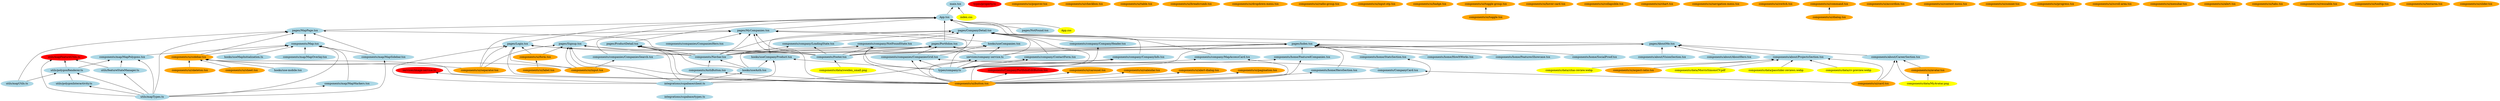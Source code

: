 strict digraph {
"utils/mapFeatureUtils.ts" [color=red, style=filled];
"utils/polygonInteractivity.ts" [color=lightblue, style=filled];
"utils/mapTypes.ts" [color=lightblue, style=filled];
"utils/polygonRenderer.ts" [color=lightblue, style=filled];
"utils/mapUtils.ts" [color=lightblue, style=filled];
"utils/featureStateManager.ts" [color=lightblue, style=filled];
"types/company.ts" [color=lightblue, style=filled];
"types/property.ts" [color=red, style=filled];
"services/image-service.ts" [color=red, style=filled];
"services/company-service.ts" [color=lightblue, style=filled];
"hooks/useMapInitialization.ts" [color=lightblue, style=filled];
"integrations/supabase/types.ts" [color=lightblue, style=filled];
"integrations/supabase/client.ts" [color=lightblue, style=filled];
"App.tsx" [color=lightblue, style=filled];
"main.tsx" [color=lightblue, style=filled];
"pages/CompanyDetail.tsx" [color=lightblue, style=filled];
"pages/AboutMe.tsx" [color=lightblue, style=filled];
"pages/Signup.tsx" [color=lightblue, style=filled];
"pages/ProductDetail.tsx" [color=lightblue, style=filled];
"pages/MyCompanies.tsx" [color=lightblue, style=filled];
"pages/Index.tsx" [color=lightblue, style=filled];
"pages/Portfolios.tsx" [color=lightblue, style=filled];
"pages/MapPage.tsx" [color=lightblue, style=filled];
"pages/Login.tsx" [color=lightblue, style=filled];
"pages/NotFound.tsx" [color=lightblue, style=filled];
"hooks/useAuth.tsx" [color=lightblue, style=filled];
"hooks/useCompanies.tsx" [color=lightblue, style=filled];
"hooks/use-mobile.tsx" [color=lightblue, style=filled];
"hooks/useCompanyProduct.tsx" [color=lightblue, style=filled];
"components/CompanyPortfolioEditButton.tsx" [color=red, style=filled];
"components/AuthButton.tsx" [color=lightblue, style=filled];
"components/Map.tsx" [color=lightblue, style=filled];
"components/Navbar.tsx" [color=lightblue, style=filled];
"components/Footer.tsx" [color=lightblue, style=filled];
"components/CompanyCard.tsx" [color=lightblue, style=filled];
"components/company/CompanyHeader.tsx" [color=lightblue, style=filled];
"components/company/MapAccessCard.tsx" [color=lightblue, style=filled];
"components/company/ContactForm.tsx" [color=lightblue, style=filled];
"components/company/NotFoundState.tsx" [color=lightblue, style=filled];
"components/company/CompanyInfo.tsx" [color=lightblue, style=filled];
"components/company/LoadingState.tsx" [color=lightblue, style=filled];
"components/home/FeaturedCompanies.tsx" [color=lightblue, style=filled];
"components/home/HowItWorks.tsx" [color=lightblue, style=filled];
"components/home/FeaturesShowcase.tsx" [color=lightblue, style=filled];
"components/home/HeroSection.tsx" [color=lightblue, style=filled];
"components/home/StatsSection.tsx" [color=lightblue, style=filled];
"components/home/SocialProof.tsx" [color=lightblue, style=filled];
"components/about/CareerSection.tsx" [color=lightblue, style=filled];
"components/about/ProjectsSection.tsx" [color=lightblue, style=filled];
"components/about/VisionSection.tsx" [color=lightblue, style=filled];
"components/about/AboutHero.tsx" [color=lightblue, style=filled];
"components/companies/CompaniesSearch.tsx" [color=lightblue, style=filled];
"components/companies/CompaniesHero.tsx" [color=lightblue, style=filled];
"components/companies/CompaniesGrid.tsx" [color=lightblue, style=filled];
"components/map/MapPolygons.tsx" [color=lightblue, style=filled];
"components/map/MapOverlay.tsx" [color=lightblue, style=filled];
"components/map/MapSidebar.tsx" [color=lightblue, style=filled];
"components/map/MapMarkers.tsx" [color=lightblue, style=filled];
"components/ui/popover.tsx" [color=orange, style=filled];
"components/ui/input.tsx" [color=orange, style=filled];
"components/ui/checkbox.tsx" [color=orange, style=filled];
"components/ui/table.tsx" [color=orange, style=filled];
"components/ui/breadcrumb.tsx" [color=orange, style=filled];
"components/ui/dropdown-menu.tsx" [color=orange, style=filled];
"components/ui/radio-group.tsx" [color=orange, style=filled];
"components/ui/form.tsx" [color=orange, style=filled];
"components/ui/input-otp.tsx" [color=orange, style=filled];
"components/ui/card.tsx" [color=orange, style=filled];
"components/ui/badge.tsx" [color=orange, style=filled];
"components/ui/skeleton.tsx" [color=orange, style=filled];
"components/ui/aspect-ratio.tsx" [color=orange, style=filled];
"components/ui/toggle-group.tsx" [color=orange, style=filled];
"components/ui/hover-card.tsx" [color=orange, style=filled];
"components/ui/collapsible.tsx" [color=orange, style=filled];
"components/ui/chart.tsx" [color=orange, style=filled];
"components/ui/sheet.tsx" [color=orange, style=filled];
"components/ui/navigation-menu.tsx" [color=orange, style=filled];
"components/ui/sidebar.tsx" [color=orange, style=filled];
"components/ui/switch.tsx" [color=orange, style=filled];
"components/ui/command.tsx" [color=orange, style=filled];
"components/ui/accordion.tsx" [color=orange, style=filled];
"components/ui/context-menu.tsx" [color=orange, style=filled];
"components/ui/avatar.tsx" [color=orange, style=filled];
"components/ui/sonner.tsx" [color=orange, style=filled];
"components/ui/progress.tsx" [color=orange, style=filled];
"components/ui/carousel.tsx" [color=orange, style=filled];
"components/ui/calendar.tsx" [color=orange, style=filled];
"components/ui/scroll-area.tsx" [color=orange, style=filled];
"components/ui/menubar.tsx" [color=orange, style=filled];
"components/ui/alert-dialog.tsx" [color=orange, style=filled];
"components/ui/alert.tsx" [color=orange, style=filled];
"components/ui/tabs.tsx" [color=orange, style=filled];
"components/ui/label.tsx" [color=orange, style=filled];
"components/ui/button.tsx" [color=orange, style=filled];
"components/ui/toggle.tsx" [color=orange, style=filled];
"components/ui/resizable.tsx" [color=orange, style=filled];
"components/ui/separator.tsx" [color=orange, style=filled];
"components/ui/tooltip.tsx" [color=orange, style=filled];
"components/ui/textarea.tsx" [color=orange, style=filled];
"components/ui/dialog.tsx" [color=orange, style=filled];
"components/ui/slider.tsx" [color=orange, style=filled];
"components/ui/pagination.tsx" [color=orange, style=filled];
"index.css" [color=yellow, style=filled];
"App.css" [color=yellow, style=filled];
"components/data/MyAvatar.png" [color=yellow, style=filled];
"components/data/MorrisSimonsCV.pdf" [color=yellow, style=filled];
"components/data/passtider-reviews.webp" [color=yellow, style=filled];
"components/data/sweden_small.png" [color=yellow, style=filled];
"components/data/cv-preview.webp" [color=yellow, style=filled];
"components/data/citas-review.webp" [color=yellow, style=filled];
"utils/mapFeatureUtils.ts" -> "utils/mapTypes.ts" [dir=back];
"utils/mapFeatureUtils.ts" -> "utils/polygonRenderer.ts" [dir=back];
"utils/mapFeatureUtils.ts" -> "utils/featureStateManager.ts" [dir=back];
"utils/polygonInteractivity.ts" -> "utils/mapTypes.ts" [dir=back];
"utils/polygonRenderer.ts" -> "utils/mapTypes.ts" [dir=back];
"utils/polygonRenderer.ts" -> "utils/mapUtils.ts" [dir=back];
"utils/polygonRenderer.ts" -> "utils/polygonInteractivity.ts" [dir=back];
"utils/featureStateManager.ts" -> "utils/mapTypes.ts" [dir=back];
"services/image-service.ts" -> "integrations/supabase/client.ts" [dir=back];
"services/company-service.ts" -> "integrations/supabase/client.ts" [dir=back];
"services/company-service.ts" -> "types/company.ts" [dir=back];
"integrations/supabase/client.ts" -> "integrations/supabase/types.ts" [dir=back];
"App.tsx" -> "pages/Index.tsx" [dir=back];
"App.tsx" -> "pages/MyCompanies.tsx" [dir=back];
"App.tsx" -> "pages/CompanyDetail.tsx" [dir=back];
"App.tsx" -> "pages/ProductDetail.tsx" [dir=back];
"App.tsx" -> "pages/Portfolios.tsx" [dir=back];
"App.tsx" -> "pages/MapPage.tsx" [dir=back];
"App.tsx" -> "pages/AboutMe.tsx" [dir=back];
"App.tsx" -> "pages/NotFound.tsx" [dir=back];
"App.tsx" -> "pages/Login.tsx" [dir=back];
"App.tsx" -> "pages/Signup.tsx" [dir=back];
"App.tsx" -> "App.css" [dir=back];
"main.tsx" -> "App.tsx" [dir=back];
"main.tsx" -> "index.css" [dir=back];
"pages/CompanyDetail.tsx" -> "components/Navbar.tsx" [dir=back];
"pages/CompanyDetail.tsx" -> "components/Footer.tsx" [dir=back];
"pages/CompanyDetail.tsx" -> "services/company-service.ts" [dir=back];
"pages/CompanyDetail.tsx" -> "components/company/CompanyHeader.tsx" [dir=back];
"pages/CompanyDetail.tsx" -> "components/company/CompanyInfo.tsx" [dir=back];
"pages/CompanyDetail.tsx" -> "components/company/MapAccessCard.tsx" [dir=back];
"pages/CompanyDetail.tsx" -> "components/company/ContactForm.tsx" [dir=back];
"pages/CompanyDetail.tsx" -> "components/company/LoadingState.tsx" [dir=back];
"pages/CompanyDetail.tsx" -> "components/company/NotFoundState.tsx" [dir=back];
"pages/CompanyDetail.tsx" -> "hooks/useCompanyProduct.tsx" [dir=back];
"pages/CompanyDetail.tsx" -> "types/company.ts" [dir=back];
"pages/AboutMe.tsx" -> "components/Navbar.tsx" [dir=back];
"pages/AboutMe.tsx" -> "components/Footer.tsx" [dir=back];
"pages/AboutMe.tsx" -> "components/about/AboutHero.tsx" [dir=back];
"pages/AboutMe.tsx" -> "components/about/ProjectsSection.tsx" [dir=back];
"pages/AboutMe.tsx" -> "components/about/VisionSection.tsx" [dir=back];
"pages/AboutMe.tsx" -> "components/about/CareerSection.tsx" [dir=back];
"pages/Signup.tsx" -> "components/ui/button.tsx" [dir=back];
"pages/Signup.tsx" -> "components/ui/input.tsx" [dir=back];
"pages/Signup.tsx" -> "components/ui/form.tsx" [dir=back];
"pages/Signup.tsx" -> "integrations/supabase/client.ts" [dir=back];
"pages/Signup.tsx" -> "components/Navbar.tsx" [dir=back];
"pages/Signup.tsx" -> "components/Footer.tsx" [dir=back];
"pages/Signup.tsx" -> "components/ui/separator.tsx" [dir=back];
"pages/ProductDetail.tsx" -> "integrations/supabase/client.ts" [dir=back];
"pages/ProductDetail.tsx" -> "components/Navbar.tsx" [dir=back];
"pages/ProductDetail.tsx" -> "components/Footer.tsx" [dir=back];
"pages/ProductDetail.tsx" -> "components/ui/button.tsx" [dir=back];
"pages/ProductDetail.tsx" -> "hooks/useAuth.tsx" [dir=back];
"pages/MyCompanies.tsx" -> "components/ui/button.tsx" [dir=back];
"pages/MyCompanies.tsx" -> "components/Navbar.tsx" [dir=back];
"pages/MyCompanies.tsx" -> "components/Footer.tsx" [dir=back];
"pages/MyCompanies.tsx" -> "components/ui/separator.tsx" [dir=back];
"pages/MyCompanies.tsx" -> "hooks/useCompanies.tsx" [dir=back];
"pages/MyCompanies.tsx" -> "components/companies/CompaniesHero.tsx" [dir=back];
"pages/MyCompanies.tsx" -> "components/companies/CompaniesSearch.tsx" [dir=back];
"pages/MyCompanies.tsx" -> "components/companies/CompaniesGrid.tsx" [dir=back];
"pages/Index.tsx" -> "components/Navbar.tsx" [dir=back];
"pages/Index.tsx" -> "components/Footer.tsx" [dir=back];
"pages/Index.tsx" -> "components/home/HeroSection.tsx" [dir=back];
"pages/Index.tsx" -> "components/home/FeaturesShowcase.tsx" [dir=back];
"pages/Index.tsx" -> "components/home/HowItWorks.tsx" [dir=back];
"pages/Index.tsx" -> "components/home/SocialProof.tsx" [dir=back];
"pages/Index.tsx" -> "components/home/FeaturedCompanies.tsx" [dir=back];
"pages/Index.tsx" -> "components/home/StatsSection.tsx" [dir=back];
"pages/Index.tsx" -> "services/company-service.ts" [dir=back];
"pages/Index.tsx" -> "types/company.ts" [dir=back];
"pages/Portfolios.tsx" -> "components/Navbar.tsx" [dir=back];
"pages/Portfolios.tsx" -> "components/Footer.tsx" [dir=back];
"pages/Portfolios.tsx" -> "services/company-service.ts" [dir=back];
"pages/Portfolios.tsx" -> "types/company.ts" [dir=back];
"pages/Portfolios.tsx" -> "components/companies/CompaniesSearch.tsx" [dir=back];
"pages/Portfolios.tsx" -> "components/companies/CompaniesGrid.tsx" [dir=back];
"pages/MapPage.tsx" -> "components/Navbar.tsx" [dir=back];
"pages/MapPage.tsx" -> "components/Map.tsx" [dir=back];
"pages/MapPage.tsx" -> "components/map/MapSidebar.tsx" [dir=back];
"pages/MapPage.tsx" -> "components/ui/sidebar.tsx" [dir=back];
"pages/MapPage.tsx" -> "utils/mapUtils.ts" [dir=back];
"pages/MapPage.tsx" -> "utils/mapTypes.ts" [dir=back];
"pages/Login.tsx" -> "components/ui/button.tsx" [dir=back];
"pages/Login.tsx" -> "components/ui/input.tsx" [dir=back];
"pages/Login.tsx" -> "components/ui/form.tsx" [dir=back];
"pages/Login.tsx" -> "integrations/supabase/client.ts" [dir=back];
"pages/Login.tsx" -> "components/Navbar.tsx" [dir=back];
"pages/Login.tsx" -> "components/Footer.tsx" [dir=back];
"pages/Login.tsx" -> "components/ui/separator.tsx" [dir=back];
"hooks/useAuth.tsx" -> "integrations/supabase/client.ts" [dir=back];
"hooks/useCompanies.tsx" -> "types/company.ts" [dir=back];
"hooks/useCompanies.tsx" -> "services/company-service.ts" [dir=back];
"hooks/useCompanies.tsx" -> "hooks/useAuth.tsx" [dir=back];
"hooks/useCompanyProduct.tsx" -> "hooks/useAuth.tsx" [dir=back];
"hooks/useCompanyProduct.tsx" -> "integrations/supabase/client.ts" [dir=back];
"hooks/useCompanyProduct.tsx" -> "types/company.ts" [dir=back];
"components/CompanyPortfolioEditButton.tsx" -> "components/ui/button.tsx" [dir=back];
"components/AuthButton.tsx" -> "components/ui/button.tsx" [dir=back];
"components/AuthButton.tsx" -> "integrations/supabase/client.ts" [dir=back];
"components/Map.tsx" -> "utils/mapTypes.ts" [dir=back];
"components/Map.tsx" -> "hooks/useMapInitialization.ts" [dir=back];
"components/Map.tsx" -> "components/map/MapMarkers.tsx" [dir=back];
"components/Map.tsx" -> "components/map/MapPolygons.tsx" [dir=back];
"components/Map.tsx" -> "components/map/MapOverlay.tsx" [dir=back];
"components/Map.tsx" -> "components/map/MapSidebar.tsx" [dir=back];
"components/Map.tsx" -> "components/ui/sidebar.tsx" [dir=back];
"components/Navbar.tsx" -> "components/AuthButton.tsx" [dir=back];
"components/Navbar.tsx" -> "hooks/useAuth.tsx" [dir=back];
"components/Footer.tsx" -> "components/data/sweden_small.png" [dir=back];
"components/CompanyCard.tsx" -> "components/ui/card.tsx" [dir=back];
"components/company/CompanyHeader.tsx" -> "types/company.ts" [dir=back];
"components/company/MapAccessCard.tsx" -> "components/ui/button.tsx" [dir=back];
"components/company/MapAccessCard.tsx" -> "types/company.ts" [dir=back];
"components/company/ContactForm.tsx" -> "components/ui/button.tsx" [dir=back];
"components/company/ContactForm.tsx" -> "types/company.ts" [dir=back];
"components/company/NotFoundState.tsx" -> "components/ui/button.tsx" [dir=back];
"components/company/NotFoundState.tsx" -> "components/Navbar.tsx" [dir=back];
"components/company/NotFoundState.tsx" -> "components/Footer.tsx" [dir=back];
"components/company/CompanyInfo.tsx" -> "components/ui/button.tsx" [dir=back];
"components/company/CompanyInfo.tsx" -> "types/company.ts" [dir=back];
"components/company/LoadingState.tsx" -> "components/Navbar.tsx" [dir=back];
"components/company/LoadingState.tsx" -> "components/Footer.tsx" [dir=back];
"components/home/FeaturedCompanies.tsx" -> "components/ui/button.tsx" [dir=back];
"components/home/FeaturedCompanies.tsx" -> "types/company.ts" [dir=back];
"components/home/HeroSection.tsx" -> "components/ui/button.tsx" [dir=back];
"components/home/StatsSection.tsx" -> "components/ui/button.tsx" [dir=back];
"components/about/CareerSection.tsx" -> "components/ui/card.tsx" [dir=back];
"components/about/CareerSection.tsx" -> "components/ui/avatar.tsx" [dir=back];
"components/about/CareerSection.tsx" -> "components/data/MyAvatar.png" [dir=back];
"components/about/ProjectsSection.tsx" -> "components/ui/aspect-ratio.tsx" [dir=back];
"components/about/ProjectsSection.tsx" -> "components/ui/card.tsx" [dir=back];
"components/about/ProjectsSection.tsx" -> "components/data/passtider-reviews.webp" [dir=back];
"components/about/ProjectsSection.tsx" -> "components/data/citas-review.webp" [dir=back];
"components/about/ProjectsSection.tsx" -> "components/data/MorrisSimonsCV.pdf" [dir=back];
"components/about/ProjectsSection.tsx" -> "components/data/cv-preview.webp" [dir=back];
"components/companies/CompaniesSearch.tsx" -> "components/ui/input.tsx" [dir=back];
"components/companies/CompaniesGrid.tsx" -> "components/ui/button.tsx" [dir=back];
"components/companies/CompaniesGrid.tsx" -> "components/CompanyCard.tsx" [dir=back];
"components/companies/CompaniesGrid.tsx" -> "types/company.ts" [dir=back];
"components/map/MapPolygons.tsx" -> "utils/mapTypes.ts" [dir=back];
"components/map/MapPolygons.tsx" -> "utils/polygonRenderer.ts" [dir=back];
"components/map/MapPolygons.tsx" -> "utils/featureStateManager.ts" [dir=back];
"components/map/MapSidebar.tsx" -> "utils/mapTypes.ts" [dir=back];
"components/map/MapMarkers.tsx" -> "utils/mapTypes.ts" [dir=back];
"components/ui/form.tsx" -> "components/ui/label.tsx" [dir=back];
"components/ui/toggle-group.tsx" -> "components/ui/toggle.tsx" [dir=back];
"components/ui/sidebar.tsx" -> "hooks/use-mobile.tsx" [dir=back];
"components/ui/sidebar.tsx" -> "components/ui/button.tsx" [dir=back];
"components/ui/sidebar.tsx" -> "components/ui/input.tsx" [dir=back];
"components/ui/sidebar.tsx" -> "components/ui/separator.tsx" [dir=back];
"components/ui/sidebar.tsx" -> "components/ui/sheet.tsx" [dir=back];
"components/ui/sidebar.tsx" -> "components/ui/skeleton.tsx" [dir=back];
"components/ui/command.tsx" -> "components/ui/dialog.tsx" [dir=back];
"components/ui/avatar.tsx" -> "components/data/MyAvatar.png" [dir=back];
"components/ui/carousel.tsx" -> "components/ui/button.tsx" [dir=back];
"components/ui/calendar.tsx" -> "components/ui/button.tsx" [dir=back];
"components/ui/alert-dialog.tsx" -> "components/ui/button.tsx" [dir=back];
"components/ui/pagination.tsx" -> "components/ui/button.tsx" [dir=back];
}
